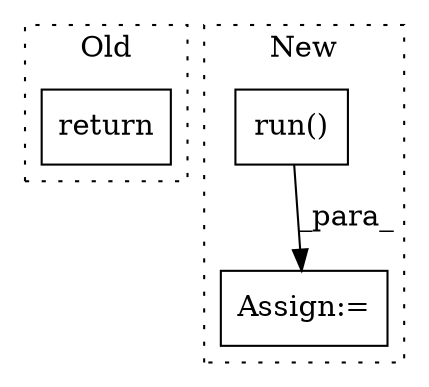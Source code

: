 digraph G {
subgraph cluster0 {
1 [label="return" a="93" s="1570" l="7" shape="box"];
label = "Old";
style="dotted";
}
subgraph cluster1 {
2 [label="run()" a="75" s="3805,3855" l="14,1" shape="box"];
3 [label="Assign:=" a="68" s="3802" l="3" shape="box"];
label = "New";
style="dotted";
}
2 -> 3 [label="_para_"];
}